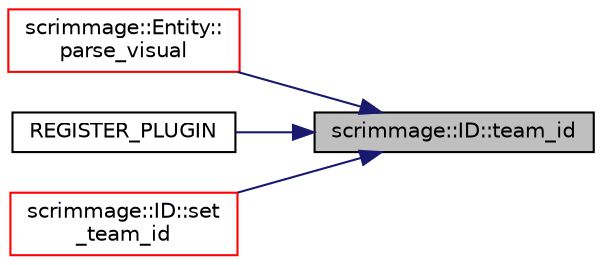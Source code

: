 digraph "scrimmage::ID::team_id"
{
 // LATEX_PDF_SIZE
  edge [fontname="Helvetica",fontsize="10",labelfontname="Helvetica",labelfontsize="10"];
  node [fontname="Helvetica",fontsize="10",shape=record];
  rankdir="RL";
  Node1 [label="scrimmage::ID::team_id",height=0.2,width=0.4,color="black", fillcolor="grey75", style="filled", fontcolor="black",tooltip=" "];
  Node1 -> Node2 [dir="back",color="midnightblue",fontsize="10",style="solid",fontname="Helvetica"];
  Node2 [label="scrimmage::Entity::\lparse_visual",height=0.2,width=0.4,color="red", fillcolor="white", style="filled",URL="$classscrimmage_1_1Entity.html#a0f933e41855d10195a40d4300acb119f",tooltip=" "];
  Node1 -> Node4 [dir="back",color="midnightblue",fontsize="10",style="solid",fontname="Helvetica"];
  Node4 [label="REGISTER_PLUGIN",height=0.2,width=0.4,color="black", fillcolor="white", style="filled",URL="$BoundaryDefense_8cpp.html#a8090351de828ace29ce05d4ef29112fd",tooltip=" "];
  Node1 -> Node5 [dir="back",color="midnightblue",fontsize="10",style="solid",fontname="Helvetica"];
  Node5 [label="scrimmage::ID::set\l_team_id",height=0.2,width=0.4,color="red", fillcolor="white", style="filled",URL="$classscrimmage_1_1ID.html#a78e83716223c905e7d747967a3b94c1d",tooltip=" "];
}
